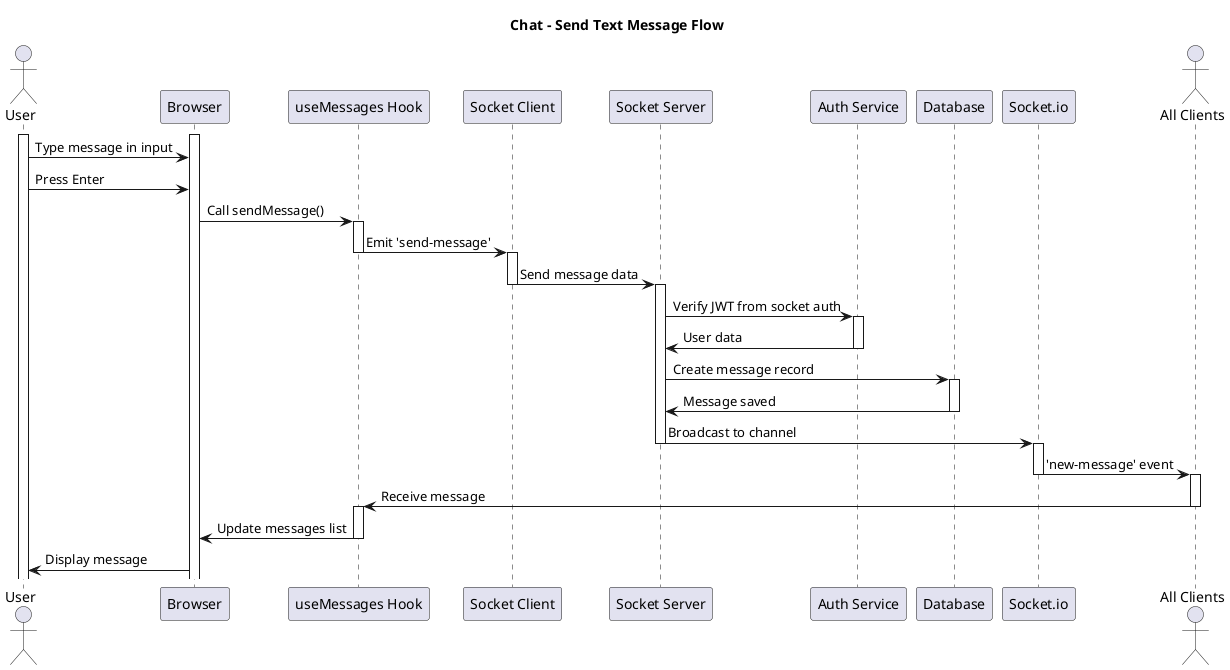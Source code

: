 @startuml
title Chat - Send Text Message Flow

actor User
participant Browser
participant "useMessages Hook" as Hook
participant "Socket Client" as SocketClient
participant "Socket Server" as SocketServer
participant "Auth Service" as AuthService
participant Database
participant "Socket.io" as SocketIO
actor "All Clients" as AllClients
activate User
activate Browser
User -> Browser: Type message in input


User -> Browser: Press Enter

Browser -> Hook: Call sendMessage()

activate Hook
Hook -> SocketClient: Emit 'send-message'
deactivate Hook
activate SocketClient
SocketClient -> SocketServer: Send message data
deactivate SocketClient
activate SocketServer
SocketServer -> AuthService: Verify JWT from socket auth
activate AuthService
AuthService -> SocketServer: User data
deactivate AuthService
SocketServer -> Database: Create message record
activate Database
Database -> SocketServer: Message saved
deactivate Database
SocketServer -> SocketIO: Broadcast to channel
deactivate SocketServer
activate SocketIO
SocketIO -> AllClients: 'new-message' event
deactivate SocketIO
activate AllClients
AllClients -> Hook: Receive message
deactivate AllClients
activate Hook
Hook -> Browser: Update messages list
deactivate Hook

Browser -> User: Display message


@enduml